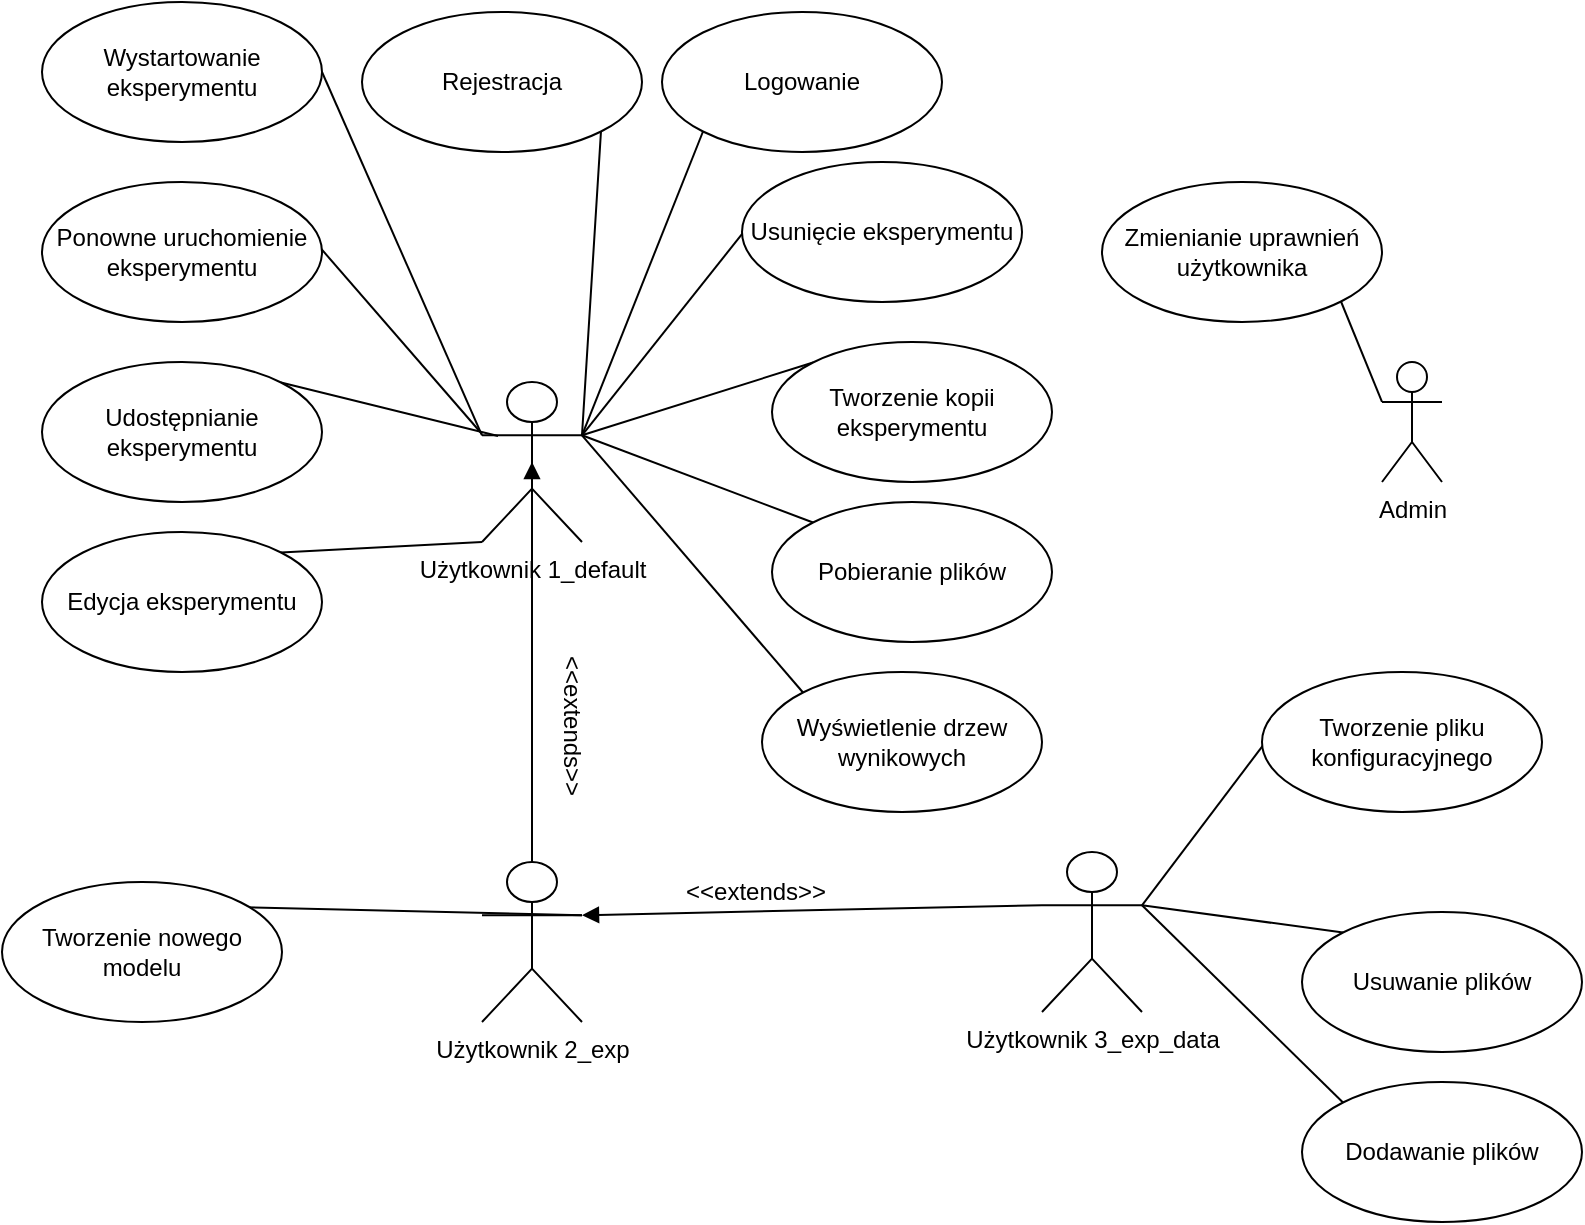 <mxfile version="12.1.7" type="device" pages="1"><diagram id="AGod7iX-bJDa9_7eWOhJ" name="Page-1"><mxGraphModel dx="971" dy="547" grid="1" gridSize="10" guides="1" tooltips="1" connect="1" arrows="1" fold="1" page="1" pageScale="1" pageWidth="850" pageHeight="1100" math="0" shadow="0"><root><mxCell id="0"/><mxCell id="1" parent="0"/><mxCell id="MncmobKZ2XmN_W7pRwLu-1" value="&lt;div&gt;Admin&lt;/div&gt;" style="shape=umlActor;verticalLabelPosition=bottom;labelBackgroundColor=#ffffff;verticalAlign=top;html=1;" vertex="1" parent="1"><mxGeometry x="700" y="210" width="30" height="60" as="geometry"/></mxCell><mxCell id="MncmobKZ2XmN_W7pRwLu-4" value="&lt;div&gt;Użytkownik 1_default&lt;/div&gt;" style="shape=umlActor;verticalLabelPosition=bottom;labelBackgroundColor=#ffffff;verticalAlign=top;html=1;" vertex="1" parent="1"><mxGeometry x="250" y="220" width="50" height="80" as="geometry"/></mxCell><mxCell id="MncmobKZ2XmN_W7pRwLu-62" style="edgeStyle=none;rounded=0;orthogonalLoop=1;jettySize=auto;html=1;exitX=1;exitY=1;exitDx=0;exitDy=0;entryX=1;entryY=0.333;entryDx=0;entryDy=0;entryPerimeter=0;endArrow=none;endFill=0;" edge="1" parent="1" source="MncmobKZ2XmN_W7pRwLu-7" target="MncmobKZ2XmN_W7pRwLu-4"><mxGeometry relative="1" as="geometry"/></mxCell><mxCell id="MncmobKZ2XmN_W7pRwLu-7" value="&lt;div&gt;Rejestracja&lt;/div&gt;" style="ellipse;whiteSpace=wrap;html=1;" vertex="1" parent="1"><mxGeometry x="190" y="35" width="140" height="70" as="geometry"/></mxCell><mxCell id="MncmobKZ2XmN_W7pRwLu-61" style="edgeStyle=none;rounded=0;orthogonalLoop=1;jettySize=auto;html=1;exitX=0;exitY=1;exitDx=0;exitDy=0;entryX=1;entryY=0.333;entryDx=0;entryDy=0;entryPerimeter=0;endArrow=none;endFill=0;" edge="1" parent="1" source="MncmobKZ2XmN_W7pRwLu-8" target="MncmobKZ2XmN_W7pRwLu-4"><mxGeometry relative="1" as="geometry"/></mxCell><mxCell id="MncmobKZ2XmN_W7pRwLu-8" value="&lt;div&gt;Logowanie&lt;br&gt;&lt;/div&gt;" style="ellipse;whiteSpace=wrap;html=1;" vertex="1" parent="1"><mxGeometry x="340" y="35" width="140" height="70" as="geometry"/></mxCell><mxCell id="MncmobKZ2XmN_W7pRwLu-30" style="edgeStyle=none;rounded=0;orthogonalLoop=1;jettySize=auto;html=1;exitX=1;exitY=1;exitDx=0;exitDy=0;entryX=0;entryY=0.333;entryDx=0;entryDy=0;entryPerimeter=0;endArrow=none;endFill=0;" edge="1" parent="1" source="MncmobKZ2XmN_W7pRwLu-9" target="MncmobKZ2XmN_W7pRwLu-1"><mxGeometry relative="1" as="geometry"/></mxCell><mxCell id="MncmobKZ2XmN_W7pRwLu-9" value="&lt;div&gt;Zmienianie uprawnień użytkownika&lt;/div&gt;" style="ellipse;whiteSpace=wrap;html=1;" vertex="1" parent="1"><mxGeometry x="560" y="120" width="140" height="70" as="geometry"/></mxCell><mxCell id="MncmobKZ2XmN_W7pRwLu-73" style="edgeStyle=none;rounded=0;orthogonalLoop=1;jettySize=auto;html=1;exitX=0;exitY=0;exitDx=0;exitDy=0;entryX=1;entryY=0.333;entryDx=0;entryDy=0;entryPerimeter=0;endArrow=none;endFill=0;" edge="1" parent="1" source="MncmobKZ2XmN_W7pRwLu-10" target="MncmobKZ2XmN_W7pRwLu-57"><mxGeometry relative="1" as="geometry"/></mxCell><mxCell id="MncmobKZ2XmN_W7pRwLu-10" value="Dodawanie plików" style="ellipse;whiteSpace=wrap;html=1;" vertex="1" parent="1"><mxGeometry x="660" y="570" width="140" height="70" as="geometry"/></mxCell><mxCell id="MncmobKZ2XmN_W7pRwLu-71" style="edgeStyle=none;rounded=0;orthogonalLoop=1;jettySize=auto;html=1;exitX=0;exitY=0;exitDx=0;exitDy=0;entryX=1;entryY=0.333;entryDx=0;entryDy=0;entryPerimeter=0;endArrow=none;endFill=0;" edge="1" parent="1" source="MncmobKZ2XmN_W7pRwLu-11" target="MncmobKZ2XmN_W7pRwLu-57"><mxGeometry relative="1" as="geometry"/></mxCell><mxCell id="MncmobKZ2XmN_W7pRwLu-11" value="&lt;div&gt;Tworzenie pliku konfiguracyjnego&lt;/div&gt;" style="ellipse;whiteSpace=wrap;html=1;" vertex="1" parent="1"><mxGeometry x="640" y="365" width="140" height="70" as="geometry"/></mxCell><mxCell id="MncmobKZ2XmN_W7pRwLu-70" style="edgeStyle=none;rounded=0;orthogonalLoop=1;jettySize=auto;html=1;exitX=0;exitY=0;exitDx=0;exitDy=0;entryX=1;entryY=0.333;entryDx=0;entryDy=0;entryPerimeter=0;endArrow=none;endFill=0;" edge="1" parent="1" source="MncmobKZ2XmN_W7pRwLu-12" target="MncmobKZ2XmN_W7pRwLu-54"><mxGeometry relative="1" as="geometry"/></mxCell><mxCell id="MncmobKZ2XmN_W7pRwLu-12" value="&lt;div&gt;Tworzenie nowego modelu&lt;/div&gt;" style="ellipse;whiteSpace=wrap;html=1;" vertex="1" parent="1"><mxGeometry x="10" y="470" width="140" height="70" as="geometry"/></mxCell><mxCell id="MncmobKZ2XmN_W7pRwLu-60" style="edgeStyle=none;rounded=0;orthogonalLoop=1;jettySize=auto;html=1;exitX=1;exitY=0.5;exitDx=0;exitDy=0;entryX=0;entryY=0.333;entryDx=0;entryDy=0;entryPerimeter=0;endArrow=none;endFill=0;" edge="1" parent="1" source="MncmobKZ2XmN_W7pRwLu-15" target="MncmobKZ2XmN_W7pRwLu-4"><mxGeometry relative="1" as="geometry"/></mxCell><mxCell id="MncmobKZ2XmN_W7pRwLu-15" value="Wystartowanie eksperymentu" style="ellipse;whiteSpace=wrap;html=1;" vertex="1" parent="1"><mxGeometry x="30" y="30" width="140" height="70" as="geometry"/></mxCell><mxCell id="MncmobKZ2XmN_W7pRwLu-63" style="edgeStyle=none;rounded=0;orthogonalLoop=1;jettySize=auto;html=1;exitX=1;exitY=0;exitDx=0;exitDy=0;endArrow=none;endFill=0;" edge="1" parent="1" source="MncmobKZ2XmN_W7pRwLu-16"><mxGeometry relative="1" as="geometry"><mxPoint x="250" y="246" as="targetPoint"/></mxGeometry></mxCell><mxCell id="MncmobKZ2XmN_W7pRwLu-16" value="&lt;div&gt;Ponowne uruchomienie eksperymentu &lt;br&gt;&lt;/div&gt;" style="ellipse;whiteSpace=wrap;html=1;" vertex="1" parent="1"><mxGeometry x="30" y="120" width="140" height="70" as="geometry"/></mxCell><mxCell id="MncmobKZ2XmN_W7pRwLu-68" style="edgeStyle=none;rounded=0;orthogonalLoop=1;jettySize=auto;html=1;exitX=0;exitY=0;exitDx=0;exitDy=0;endArrow=none;endFill=0;entryX=1;entryY=0.333;entryDx=0;entryDy=0;entryPerimeter=0;" edge="1" parent="1" source="MncmobKZ2XmN_W7pRwLu-17" target="MncmobKZ2XmN_W7pRwLu-4"><mxGeometry relative="1" as="geometry"><mxPoint x="310" y="270" as="targetPoint"/></mxGeometry></mxCell><mxCell id="MncmobKZ2XmN_W7pRwLu-17" value="&lt;div&gt;Wyświetlenie drzew wynikowych&lt;br&gt;&lt;/div&gt;" style="ellipse;whiteSpace=wrap;html=1;" vertex="1" parent="1"><mxGeometry x="390" y="365" width="140" height="70" as="geometry"/></mxCell><mxCell id="MncmobKZ2XmN_W7pRwLu-65" style="edgeStyle=none;rounded=0;orthogonalLoop=1;jettySize=auto;html=1;exitX=1;exitY=0;exitDx=0;exitDy=0;entryX=0;entryY=1;entryDx=0;entryDy=0;entryPerimeter=0;endArrow=none;endFill=0;" edge="1" parent="1" source="MncmobKZ2XmN_W7pRwLu-32" target="MncmobKZ2XmN_W7pRwLu-4"><mxGeometry relative="1" as="geometry"/></mxCell><mxCell id="MncmobKZ2XmN_W7pRwLu-32" value="Edycja eksperymentu" style="ellipse;whiteSpace=wrap;html=1;" vertex="1" parent="1"><mxGeometry x="30" y="295" width="140" height="70" as="geometry"/></mxCell><mxCell id="MncmobKZ2XmN_W7pRwLu-69" style="edgeStyle=none;rounded=0;orthogonalLoop=1;jettySize=auto;html=1;exitX=0;exitY=0;exitDx=0;exitDy=0;entryX=1;entryY=0.333;entryDx=0;entryDy=0;entryPerimeter=0;endArrow=none;endFill=0;" edge="1" parent="1" source="MncmobKZ2XmN_W7pRwLu-33" target="MncmobKZ2XmN_W7pRwLu-4"><mxGeometry relative="1" as="geometry"/></mxCell><mxCell id="MncmobKZ2XmN_W7pRwLu-33" value="&lt;div&gt;Usunięcie eksperymentu&lt;/div&gt;" style="ellipse;whiteSpace=wrap;html=1;" vertex="1" parent="1"><mxGeometry x="380" y="110" width="140" height="70" as="geometry"/></mxCell><mxCell id="MncmobKZ2XmN_W7pRwLu-64" style="edgeStyle=none;rounded=0;orthogonalLoop=1;jettySize=auto;html=1;exitX=1;exitY=0;exitDx=0;exitDy=0;endArrow=none;endFill=0;entryX=0.16;entryY=0.338;entryDx=0;entryDy=0;entryPerimeter=0;" edge="1" parent="1" source="MncmobKZ2XmN_W7pRwLu-34" target="MncmobKZ2XmN_W7pRwLu-4"><mxGeometry relative="1" as="geometry"><mxPoint x="250" y="245" as="targetPoint"/></mxGeometry></mxCell><mxCell id="MncmobKZ2XmN_W7pRwLu-34" value="Udostępnianie eksperymentu" style="ellipse;whiteSpace=wrap;html=1;" vertex="1" parent="1"><mxGeometry x="30" y="210" width="140" height="70" as="geometry"/></mxCell><mxCell id="MncmobKZ2XmN_W7pRwLu-66" style="edgeStyle=none;rounded=0;orthogonalLoop=1;jettySize=auto;html=1;exitX=0;exitY=0;exitDx=0;exitDy=0;entryX=1;entryY=0.333;entryDx=0;entryDy=0;entryPerimeter=0;endArrow=none;endFill=0;" edge="1" parent="1" source="MncmobKZ2XmN_W7pRwLu-35" target="MncmobKZ2XmN_W7pRwLu-4"><mxGeometry relative="1" as="geometry"/></mxCell><mxCell id="MncmobKZ2XmN_W7pRwLu-35" value="Tworzenie kopii eksperymentu" style="ellipse;whiteSpace=wrap;html=1;" vertex="1" parent="1"><mxGeometry x="395" y="200" width="140" height="70" as="geometry"/></mxCell><mxCell id="MncmobKZ2XmN_W7pRwLu-72" style="edgeStyle=none;rounded=0;orthogonalLoop=1;jettySize=auto;html=1;exitX=0;exitY=0;exitDx=0;exitDy=0;endArrow=none;endFill=0;entryX=1;entryY=0.333;entryDx=0;entryDy=0;entryPerimeter=0;" edge="1" parent="1" source="MncmobKZ2XmN_W7pRwLu-37" target="MncmobKZ2XmN_W7pRwLu-57"><mxGeometry relative="1" as="geometry"/></mxCell><mxCell id="MncmobKZ2XmN_W7pRwLu-37" value="Usuwanie plików" style="ellipse;whiteSpace=wrap;html=1;" vertex="1" parent="1"><mxGeometry x="660" y="485" width="140" height="70" as="geometry"/></mxCell><mxCell id="MncmobKZ2XmN_W7pRwLu-67" style="edgeStyle=none;rounded=0;orthogonalLoop=1;jettySize=auto;html=1;exitX=0;exitY=0;exitDx=0;exitDy=0;entryX=1;entryY=0.333;entryDx=0;entryDy=0;entryPerimeter=0;endArrow=none;endFill=0;" edge="1" parent="1" source="MncmobKZ2XmN_W7pRwLu-38" target="MncmobKZ2XmN_W7pRwLu-4"><mxGeometry relative="1" as="geometry"/></mxCell><mxCell id="MncmobKZ2XmN_W7pRwLu-38" value="Pobieranie plików" style="ellipse;whiteSpace=wrap;html=1;" vertex="1" parent="1"><mxGeometry x="395" y="280" width="140" height="70" as="geometry"/></mxCell><mxCell id="MncmobKZ2XmN_W7pRwLu-75" style="edgeStyle=none;rounded=0;orthogonalLoop=1;jettySize=auto;html=1;exitX=0.5;exitY=0;exitDx=0;exitDy=0;exitPerimeter=0;entryX=0.5;entryY=0.5;entryDx=0;entryDy=0;entryPerimeter=0;endArrow=block;endFill=1;" edge="1" parent="1" source="MncmobKZ2XmN_W7pRwLu-54" target="MncmobKZ2XmN_W7pRwLu-4"><mxGeometry relative="1" as="geometry"/></mxCell><mxCell id="MncmobKZ2XmN_W7pRwLu-54" value="&lt;div&gt;Użytkownik 2_exp&lt;br&gt;&lt;/div&gt;&lt;div&gt;&lt;br&gt;&lt;/div&gt;" style="shape=umlActor;verticalLabelPosition=bottom;labelBackgroundColor=#ffffff;verticalAlign=top;html=1;" vertex="1" parent="1"><mxGeometry x="250" y="460" width="50" height="80" as="geometry"/></mxCell><mxCell id="MncmobKZ2XmN_W7pRwLu-78" style="edgeStyle=none;rounded=0;orthogonalLoop=1;jettySize=auto;html=1;exitX=0;exitY=0.333;exitDx=0;exitDy=0;exitPerimeter=0;entryX=1;entryY=0.333;entryDx=0;entryDy=0;entryPerimeter=0;endArrow=block;endFill=1;" edge="1" parent="1" source="MncmobKZ2XmN_W7pRwLu-57" target="MncmobKZ2XmN_W7pRwLu-54"><mxGeometry relative="1" as="geometry"/></mxCell><mxCell id="MncmobKZ2XmN_W7pRwLu-57" value="&lt;div&gt;Użytkownik 3_exp_data&lt;/div&gt;&lt;div&gt;&lt;br&gt;&lt;/div&gt;" style="shape=umlActor;verticalLabelPosition=bottom;labelBackgroundColor=#ffffff;verticalAlign=top;html=1;" vertex="1" parent="1"><mxGeometry x="530" y="455" width="50" height="80" as="geometry"/></mxCell><mxCell id="MncmobKZ2XmN_W7pRwLu-76" value="&lt;div&gt;&amp;lt;&amp;lt;extends&amp;gt;&amp;gt;&lt;/div&gt;" style="text;html=1;resizable=0;points=[];autosize=1;align=left;verticalAlign=top;spacingTop=-4;rotation=90;" vertex="1" parent="1"><mxGeometry x="250" y="390" width="90" height="20" as="geometry"/></mxCell><mxCell id="MncmobKZ2XmN_W7pRwLu-77" value="&lt;div&gt;&amp;lt;&amp;lt;extends&amp;gt;&amp;gt;&lt;/div&gt;" style="text;html=1;resizable=0;points=[];autosize=1;align=left;verticalAlign=top;spacingTop=-4;rotation=0;" vertex="1" parent="1"><mxGeometry x="350" y="465" width="90" height="20" as="geometry"/></mxCell></root></mxGraphModel></diagram></mxfile>